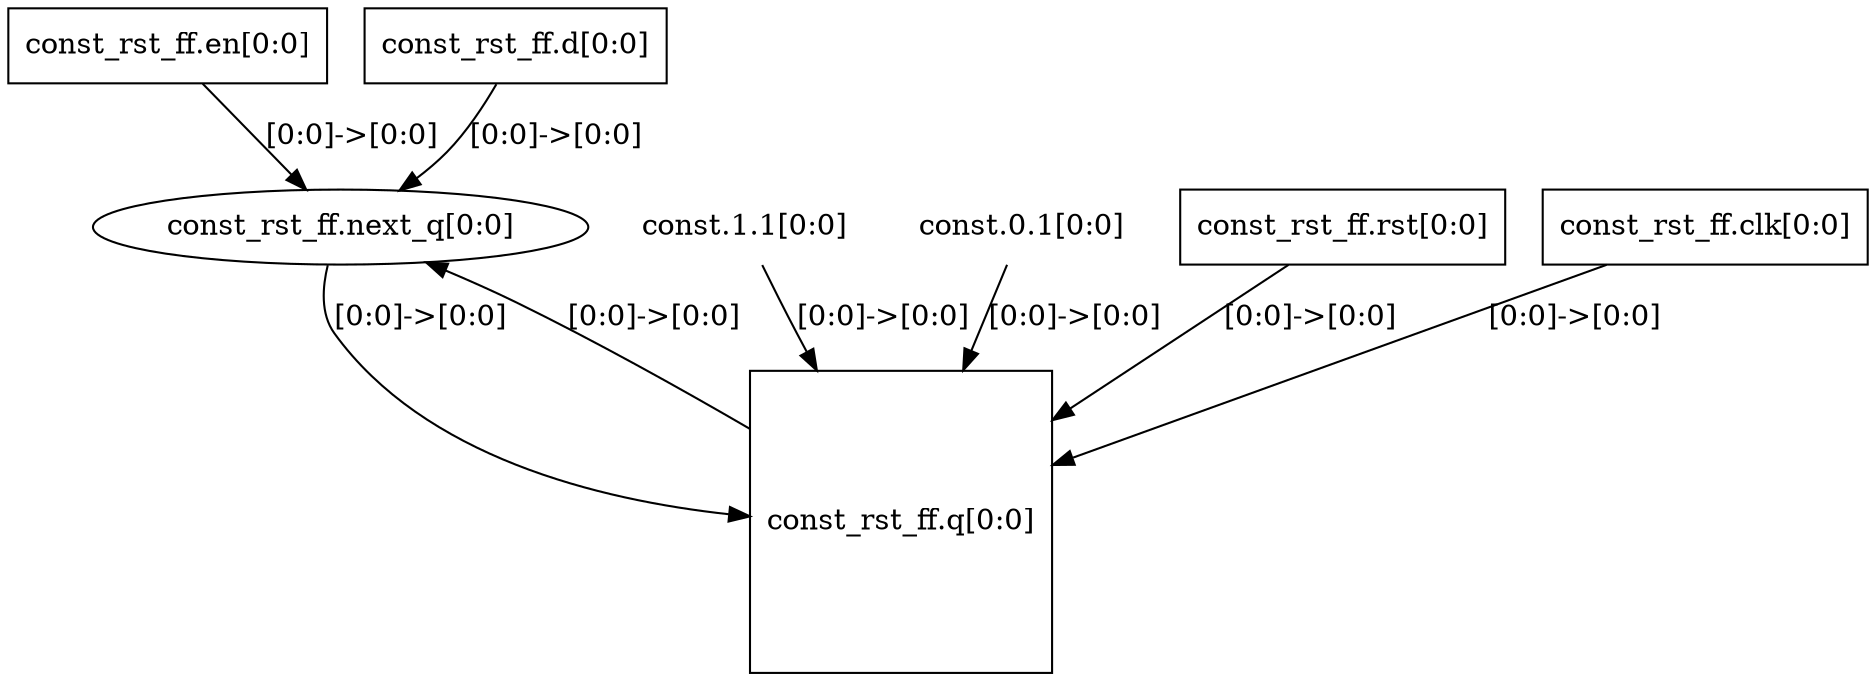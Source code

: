digraph G {
	"const_rst_ff.en" -> "const_rst_ff.next_q"[label="[0:0]->[0:0]"];
	"const_rst_ff.q" -> "const_rst_ff.next_q"[label="[0:0]->[0:0]"];
	"const_rst_ff.d" -> "const_rst_ff.next_q"[label="[0:0]->[0:0]"];
	"const.1.1" [shape=none, label="const.1.1[0:0]"];
	"const.1.1" -> "const_rst_ff.q"[label="[0:0]->[0:0]"];
	"const.0.1" [shape=none, label="const.0.1[0:0]"];
	"const.0.1" -> "const_rst_ff.q"[label="[0:0]->[0:0]"];
	"const_rst_ff.rst" -> "const_rst_ff.q"[label="[0:0]->[0:0]"];
	"const_rst_ff.clk" -> "const_rst_ff.q"[label="[0:0]->[0:0]"];
	"const_rst_ff.next_q" -> "const_rst_ff.q"[label="[0:0]->[0:0]"];
	"const_rst_ff.clk" [shape=rectangle, label="const_rst_ff.clk[0:0]"];
	"const_rst_ff.d" [shape=rectangle, label="const_rst_ff.d[0:0]"];
	"const_rst_ff.en" [shape=rectangle, label="const_rst_ff.en[0:0]"];
	"const_rst_ff.next_q" [shape=ellipse, label="const_rst_ff.next_q[0:0]"];
	"const_rst_ff.q" [shape=square, label="const_rst_ff.q[0:0]"];
	"const_rst_ff.rst" [shape=rectangle, label="const_rst_ff.rst[0:0]"];
}

